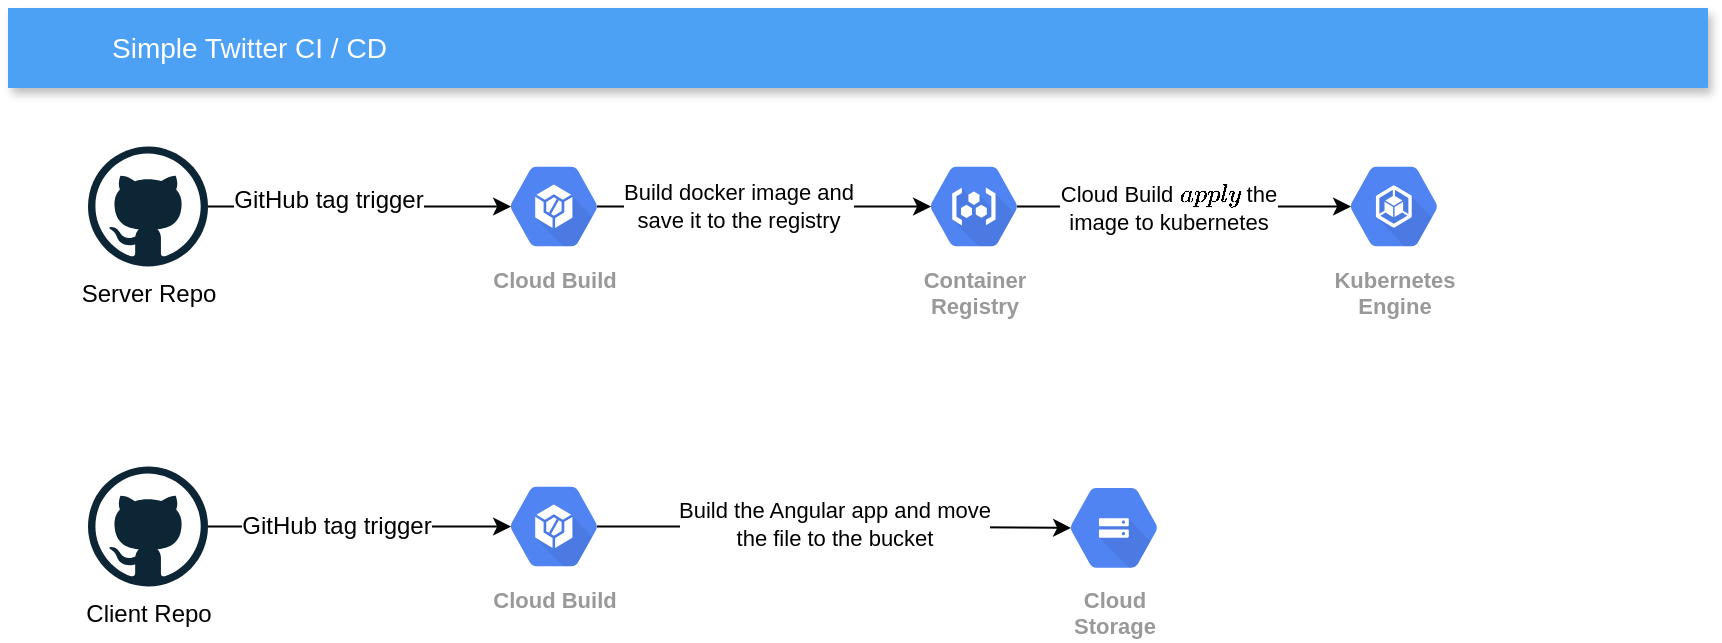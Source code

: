 <mxfile version="13.0.1" type="google"><diagram id="j3bm00SRsORU8pe5oSEU" name="Page-1"><mxGraphModel dx="2066" dy="1105" grid="1" gridSize="10" guides="1" tooltips="1" connect="1" arrows="1" fold="1" page="1" pageScale="1" pageWidth="850" pageHeight="1100" math="0" shadow="0"><root><mxCell id="0"/><mxCell id="1" parent="0"/><mxCell id="Z73SLCvZ6ghX78bTusdJ-1" style="edgeStyle=orthogonalEdgeStyle;rounded=0;orthogonalLoop=1;jettySize=auto;html=1;exitX=0.825;exitY=0.5;exitDx=0;exitDy=0;exitPerimeter=0;entryX=0.175;entryY=0.5;entryDx=0;entryDy=0;entryPerimeter=0;" edge="1" parent="1" source="Z73SLCvZ6ghX78bTusdJ-5" target="Z73SLCvZ6ghX78bTusdJ-15"><mxGeometry relative="1" as="geometry"/></mxCell><mxCell id="Z73SLCvZ6ghX78bTusdJ-2" value="Build docker image and&lt;br&gt;save it to the registry" style="edgeLabel;html=1;align=center;verticalAlign=middle;resizable=0;points=[];" vertex="1" connectable="0" parent="Z73SLCvZ6ghX78bTusdJ-1"><mxGeometry x="-0.156" y="1" relative="1" as="geometry"><mxPoint as="offset"/></mxGeometry></mxCell><mxCell id="Z73SLCvZ6ghX78bTusdJ-3" style="edgeStyle=orthogonalEdgeStyle;rounded=0;orthogonalLoop=1;jettySize=auto;html=1;entryX=0.175;entryY=0.5;entryDx=0;entryDy=0;entryPerimeter=0;" edge="1" parent="1" source="Z73SLCvZ6ghX78bTusdJ-6" target="Z73SLCvZ6ghX78bTusdJ-5"><mxGeometry relative="1" as="geometry"/></mxCell><mxCell id="Z73SLCvZ6ghX78bTusdJ-4" value="&lt;span style=&quot;font-size: 12px&quot;&gt;GitHub tag trigger&lt;/span&gt;" style="edgeLabel;html=1;align=center;verticalAlign=middle;resizable=0;points=[];" vertex="1" connectable="0" parent="Z73SLCvZ6ghX78bTusdJ-3"><mxGeometry x="-0.143" y="3" relative="1" as="geometry"><mxPoint x="-5" as="offset"/></mxGeometry></mxCell><mxCell id="Z73SLCvZ6ghX78bTusdJ-5" value="Cloud Build" style="html=1;fillColor=#5184F3;strokeColor=none;verticalAlign=top;labelPosition=center;verticalLabelPosition=bottom;align=center;spacingTop=-6;fontSize=11;fontStyle=1;fontColor=#999999;shape=mxgraph.gcp2.hexIcon;prIcon=container_builder" vertex="1" parent="1"><mxGeometry x="240" y="70" width="66" height="58.5" as="geometry"/></mxCell><mxCell id="Z73SLCvZ6ghX78bTusdJ-6" value="Server Repo" style="dashed=0;outlineConnect=0;html=1;align=center;labelPosition=center;verticalLabelPosition=bottom;verticalAlign=top;shape=mxgraph.weblogos.github" vertex="1" parent="1"><mxGeometry x="40" y="69.2" width="60" height="60" as="geometry"/></mxCell><mxCell id="Z73SLCvZ6ghX78bTusdJ-7" value="Client Repo" style="dashed=0;outlineConnect=0;html=1;align=center;labelPosition=center;verticalLabelPosition=bottom;verticalAlign=top;shape=mxgraph.weblogos.github" vertex="1" parent="1"><mxGeometry x="40" y="229.2" width="60" height="60" as="geometry"/></mxCell><mxCell id="Z73SLCvZ6ghX78bTusdJ-8" style="edgeStyle=orthogonalEdgeStyle;rounded=0;orthogonalLoop=1;jettySize=auto;html=1;exitX=0.825;exitY=0.5;exitDx=0;exitDy=0;exitPerimeter=0;entryX=0.175;entryY=0.5;entryDx=0;entryDy=0;entryPerimeter=0;" edge="1" parent="1" source="Z73SLCvZ6ghX78bTusdJ-12" target="Z73SLCvZ6ghX78bTusdJ-17"><mxGeometry relative="1" as="geometry"><mxPoint x="461.55" y="259.25" as="targetPoint"/></mxGeometry></mxCell><mxCell id="Z73SLCvZ6ghX78bTusdJ-9" value="Build the Angular app and move&lt;br&gt;the file to the bucket" style="edgeLabel;html=1;align=center;verticalAlign=middle;resizable=0;points=[];" vertex="1" connectable="0" parent="Z73SLCvZ6ghX78bTusdJ-8"><mxGeometry x="-0.003" relative="1" as="geometry"><mxPoint y="-1" as="offset"/></mxGeometry></mxCell><mxCell id="Z73SLCvZ6ghX78bTusdJ-10" style="edgeStyle=orthogonalEdgeStyle;rounded=0;orthogonalLoop=1;jettySize=auto;html=1;entryX=0.175;entryY=0.5;entryDx=0;entryDy=0;entryPerimeter=0;" edge="1" parent="1" source="Z73SLCvZ6ghX78bTusdJ-7" target="Z73SLCvZ6ghX78bTusdJ-12"><mxGeometry relative="1" as="geometry"/></mxCell><mxCell id="Z73SLCvZ6ghX78bTusdJ-11" value="&lt;span style=&quot;font-size: 12px&quot;&gt;GitHub tag trigger&lt;/span&gt;" style="edgeLabel;html=1;align=center;verticalAlign=middle;resizable=0;points=[];" vertex="1" connectable="0" parent="Z73SLCvZ6ghX78bTusdJ-10"><mxGeometry x="-0.077" y="1" relative="1" as="geometry"><mxPoint x="-6" as="offset"/></mxGeometry></mxCell><mxCell id="Z73SLCvZ6ghX78bTusdJ-12" value="Cloud Build" style="html=1;fillColor=#5184F3;strokeColor=none;verticalAlign=top;labelPosition=center;verticalLabelPosition=bottom;align=center;spacingTop=-6;fontSize=11;fontStyle=1;fontColor=#999999;shape=mxgraph.gcp2.hexIcon;prIcon=container_builder" vertex="1" parent="1"><mxGeometry x="240" y="230" width="66" height="58.5" as="geometry"/></mxCell><mxCell id="Z73SLCvZ6ghX78bTusdJ-13" style="edgeStyle=orthogonalEdgeStyle;rounded=0;orthogonalLoop=1;jettySize=auto;html=1;exitX=0.825;exitY=0.5;exitDx=0;exitDy=0;exitPerimeter=0;entryX=0.175;entryY=0.5;entryDx=0;entryDy=0;entryPerimeter=0;" edge="1" parent="1" source="Z73SLCvZ6ghX78bTusdJ-15" target="Z73SLCvZ6ghX78bTusdJ-16"><mxGeometry relative="1" as="geometry"/></mxCell><mxCell id="Z73SLCvZ6ghX78bTusdJ-14" value="Cloud Build `apply` the&lt;br&gt;image to kubernetes" style="edgeLabel;html=1;align=center;verticalAlign=middle;resizable=0;points=[];" vertex="1" connectable="0" parent="Z73SLCvZ6ghX78bTusdJ-13"><mxGeometry x="-0.096" relative="1" as="geometry"><mxPoint as="offset"/></mxGeometry></mxCell><mxCell id="Z73SLCvZ6ghX78bTusdJ-15" value="Container&#10;Registry" style="html=1;fillColor=#5184F3;strokeColor=none;verticalAlign=top;labelPosition=center;verticalLabelPosition=bottom;align=center;spacingTop=-6;fontSize=11;fontStyle=1;fontColor=#999999;shape=mxgraph.gcp2.hexIcon;prIcon=container_registry" vertex="1" parent="1"><mxGeometry x="450" y="70" width="66" height="58.5" as="geometry"/></mxCell><mxCell id="Z73SLCvZ6ghX78bTusdJ-16" value="Kubernetes&#10;Engine" style="html=1;fillColor=#5184F3;strokeColor=none;verticalAlign=top;labelPosition=center;verticalLabelPosition=bottom;align=center;spacingTop=-6;fontSize=11;fontStyle=1;fontColor=#999999;shape=mxgraph.gcp2.hexIcon;prIcon=container_engine" vertex="1" parent="1"><mxGeometry x="660" y="70" width="66" height="58.5" as="geometry"/></mxCell><mxCell id="Z73SLCvZ6ghX78bTusdJ-17" value="Cloud&#10;Storage" style="html=1;fillColor=#5184F3;strokeColor=none;verticalAlign=top;labelPosition=center;verticalLabelPosition=bottom;align=center;spacingTop=-6;fontSize=11;fontStyle=1;fontColor=#999999;shape=mxgraph.gcp2.hexIcon;prIcon=cloud_storage" vertex="1" parent="1"><mxGeometry x="520" y="230.7" width="66" height="58.5" as="geometry"/></mxCell><mxCell id="Z73SLCvZ6ghX78bTusdJ-18" value="Simple Twitter CI / CD" style="fillColor=#4DA1F5;strokeColor=none;shadow=1;gradientColor=none;fontSize=14;align=left;spacingLeft=50;fontColor=#ffffff;html=1;" vertex="1" parent="1"><mxGeometry width="850" height="40" as="geometry"/></mxCell></root></mxGraphModel></diagram></mxfile>